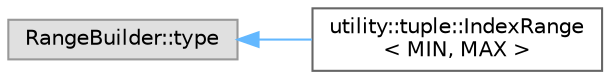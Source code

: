 digraph "类继承关系图"
{
 // LATEX_PDF_SIZE
  bgcolor="transparent";
  edge [fontname=Helvetica,fontsize=10,labelfontname=Helvetica,labelfontsize=10];
  node [fontname=Helvetica,fontsize=10,shape=box,height=0.2,width=0.4];
  rankdir="LR";
  Node0 [id="Node000000",label="RangeBuilder::type",height=0.2,width=0.4,color="grey60", fillcolor="#E0E0E0", style="filled",tooltip=" "];
  Node0 -> Node1 [id="edge5781_Node000000_Node000001",dir="back",color="steelblue1",style="solid",tooltip=" "];
  Node1 [id="Node000001",label="utility::tuple::IndexRange\l\< MIN, MAX \>",height=0.2,width=0.4,color="grey40", fillcolor="white", style="filled",URL="$structutility_1_1tuple_1_1_index_range.html",tooltip="IndexRange that returns a [MIN, MAX) index range"];
}
